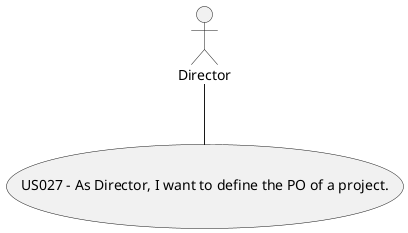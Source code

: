 @startuml
'https://plantuml.com/use-case-diagram


actor Director

usecase (US027 - As Director, I want to define the PO of a project.)

:Director: -- (US027 - As Director, I want to define the PO of a project.)

@enduml